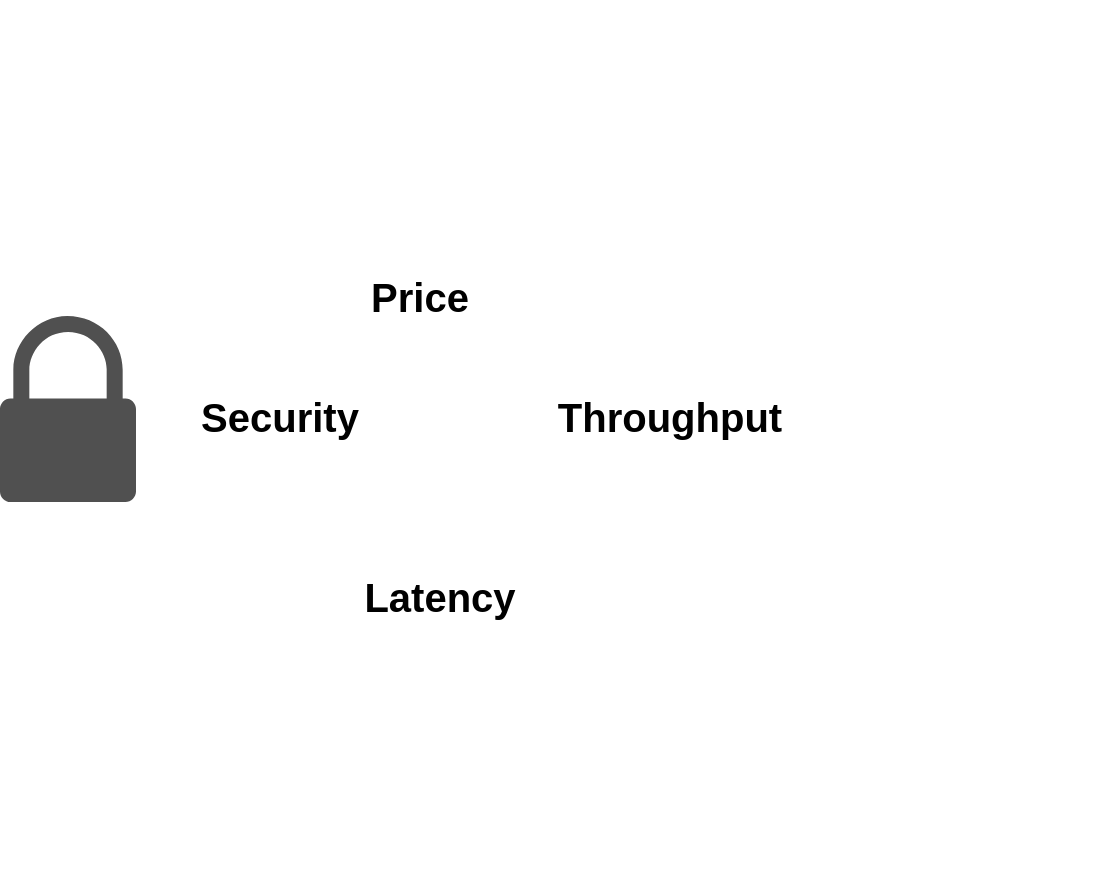 <mxfile version="14.8.4" type="device" pages="2"><diagram id="ldOtIVG_3AQFu_K1lVXb" name="Page-1"><mxGraphModel dx="1109" dy="646" grid="1" gridSize="10" guides="1" tooltips="1" connect="1" arrows="1" fold="1" page="1" pageScale="1" pageWidth="827" pageHeight="1169" math="0" shadow="0"><root><mxCell id="0"/><mxCell id="1" parent="0"/><mxCell id="C3q6AkMjM85lhkyewTME-1" value="" style="shape=image;html=1;verticalAlign=top;verticalLabelPosition=bottom;labelBackgroundColor=#ffffff;imageAspect=0;aspect=fixed;image=https://cdn2.iconfinder.com/data/icons/ios-7-icons/50/money-128.png" vertex="1" parent="1"><mxGeometry x="246" y="122" width="128" height="128" as="geometry"/></mxCell><mxCell id="C3q6AkMjM85lhkyewTME-2" value="Price" style="text;html=1;strokeColor=none;fillColor=none;align=center;verticalAlign=middle;whiteSpace=wrap;rounded=0;fontSize=20;fontStyle=1" vertex="1" parent="1"><mxGeometry x="260" y="260" width="80" height="20" as="geometry"/></mxCell><mxCell id="C3q6AkMjM85lhkyewTME-3" value="Security" style="text;html=1;strokeColor=none;fillColor=none;align=center;verticalAlign=middle;whiteSpace=wrap;rounded=0;fontSize=20;fontStyle=1" vertex="1" parent="1"><mxGeometry x="190" y="320" width="80" height="20" as="geometry"/></mxCell><mxCell id="C3q6AkMjM85lhkyewTME-4" value="Latency" style="text;html=1;strokeColor=none;fillColor=none;align=center;verticalAlign=middle;whiteSpace=wrap;rounded=0;fontSize=20;fontStyle=1" vertex="1" parent="1"><mxGeometry x="270" y="410" width="80" height="20" as="geometry"/></mxCell><mxCell id="C3q6AkMjM85lhkyewTME-5" value="Throughput" style="text;html=1;strokeColor=none;fillColor=none;align=center;verticalAlign=middle;whiteSpace=wrap;rounded=0;fontSize=20;fontStyle=1" vertex="1" parent="1"><mxGeometry x="360" y="320" width="130" height="20" as="geometry"/></mxCell><mxCell id="C3q6AkMjM85lhkyewTME-7" value="" style="shape=image;html=1;verticalAlign=top;verticalLabelPosition=bottom;labelBackgroundColor=#ffffff;imageAspect=0;aspect=fixed;image=https://cdn4.iconfinder.com/data/icons/sports-outline-24-px/24/Fast_footwear_forward_runner_shoe_speed_-128.png;fontSize=20;" vertex="1" parent="1"><mxGeometry x="246" y="440" width="128" height="128" as="geometry"/></mxCell><mxCell id="C3q6AkMjM85lhkyewTME-8" value="" style="shape=image;html=1;verticalAlign=top;verticalLabelPosition=bottom;labelBackgroundColor=#ffffff;imageAspect=0;aspect=fixed;image=https://cdn3.iconfinder.com/data/icons/streamline-icon-set-free-pack/48/Streamline-73-128.png;fontSize=20;" vertex="1" parent="1"><mxGeometry x="520" y="280" width="128" height="128" as="geometry"/></mxCell><mxCell id="C3q6AkMjM85lhkyewTME-9" value="" style="pointerEvents=1;shadow=0;dashed=0;html=1;strokeColor=none;fillColor=#505050;labelPosition=center;verticalLabelPosition=bottom;verticalAlign=top;outlineConnect=0;align=center;shape=mxgraph.office.security.lock_protected;fontSize=20;" vertex="1" parent="1"><mxGeometry x="90" y="280" width="68" height="93.05" as="geometry"/></mxCell></root></mxGraphModel></diagram><diagram id="A8ahkXop9bbgvHEYeL5d" name="Page-1"><mxGraphModel dx="685" dy="509" grid="1" gridSize="10" guides="1" tooltips="1" connect="1" arrows="1" fold="1" page="1" pageScale="1" pageWidth="850" pageHeight="1100" math="0" shadow="0">&#xa;            <root>&#xa;                <mxCell id="0"/>&#xa;                <mxCell id="1" parent="0"/>&#xa;                <mxCell id="2" value="&lt;font style=&quot;font-size: 20px&quot;&gt;&lt;b&gt;Price&lt;/b&gt;&lt;/font&gt;" style="text;html=1;resizable=0;autosize=1;align=center;verticalAlign=middle;points=[];fillColor=none;strokeColor=none;rounded=0;" vertex="1" parent="1">&#xa;                    <mxGeometry x="310" y="140" width="60" height="20" as="geometry"/>&#xa;                </mxCell>&#xa;                <mxCell id="3" value="&lt;font style=&quot;font-size: 20px&quot;&gt;&lt;b&gt;Security&lt;/b&gt;&lt;/font&gt;" style="text;html=1;resizable=0;autosize=1;align=center;verticalAlign=middle;points=[];fillColor=none;strokeColor=none;rounded=0;" vertex="1" parent="1">&#xa;                    <mxGeometry x="215" y="210" width="90" height="20" as="geometry"/>&#xa;                </mxCell>&#xa;                <mxCell id="4" value="&lt;font style=&quot;font-size: 20px&quot;&gt;&lt;b&gt;Latency&lt;/b&gt;&lt;/font&gt;" style="text;html=1;resizable=0;autosize=1;align=center;verticalAlign=middle;points=[];fillColor=none;strokeColor=none;rounded=0;" vertex="1" parent="1">&#xa;                    <mxGeometry x="310" y="280" width="90" height="20" as="geometry"/>&#xa;                </mxCell>&#xa;                <mxCell id="5" value="&lt;font style=&quot;font-size: 20px&quot;&gt;&lt;b&gt;Throughput&lt;/b&gt;&lt;/font&gt;" style="text;html=1;resizable=0;autosize=1;align=center;verticalAlign=middle;points=[];fillColor=none;strokeColor=none;rounded=0;" vertex="1" parent="1">&#xa;                    <mxGeometry x="390" y="210" width="130" height="20" as="geometry"/>&#xa;                </mxCell>&#xa;            </root>&#xa;        </mxGraphModel></diagram></mxfile>